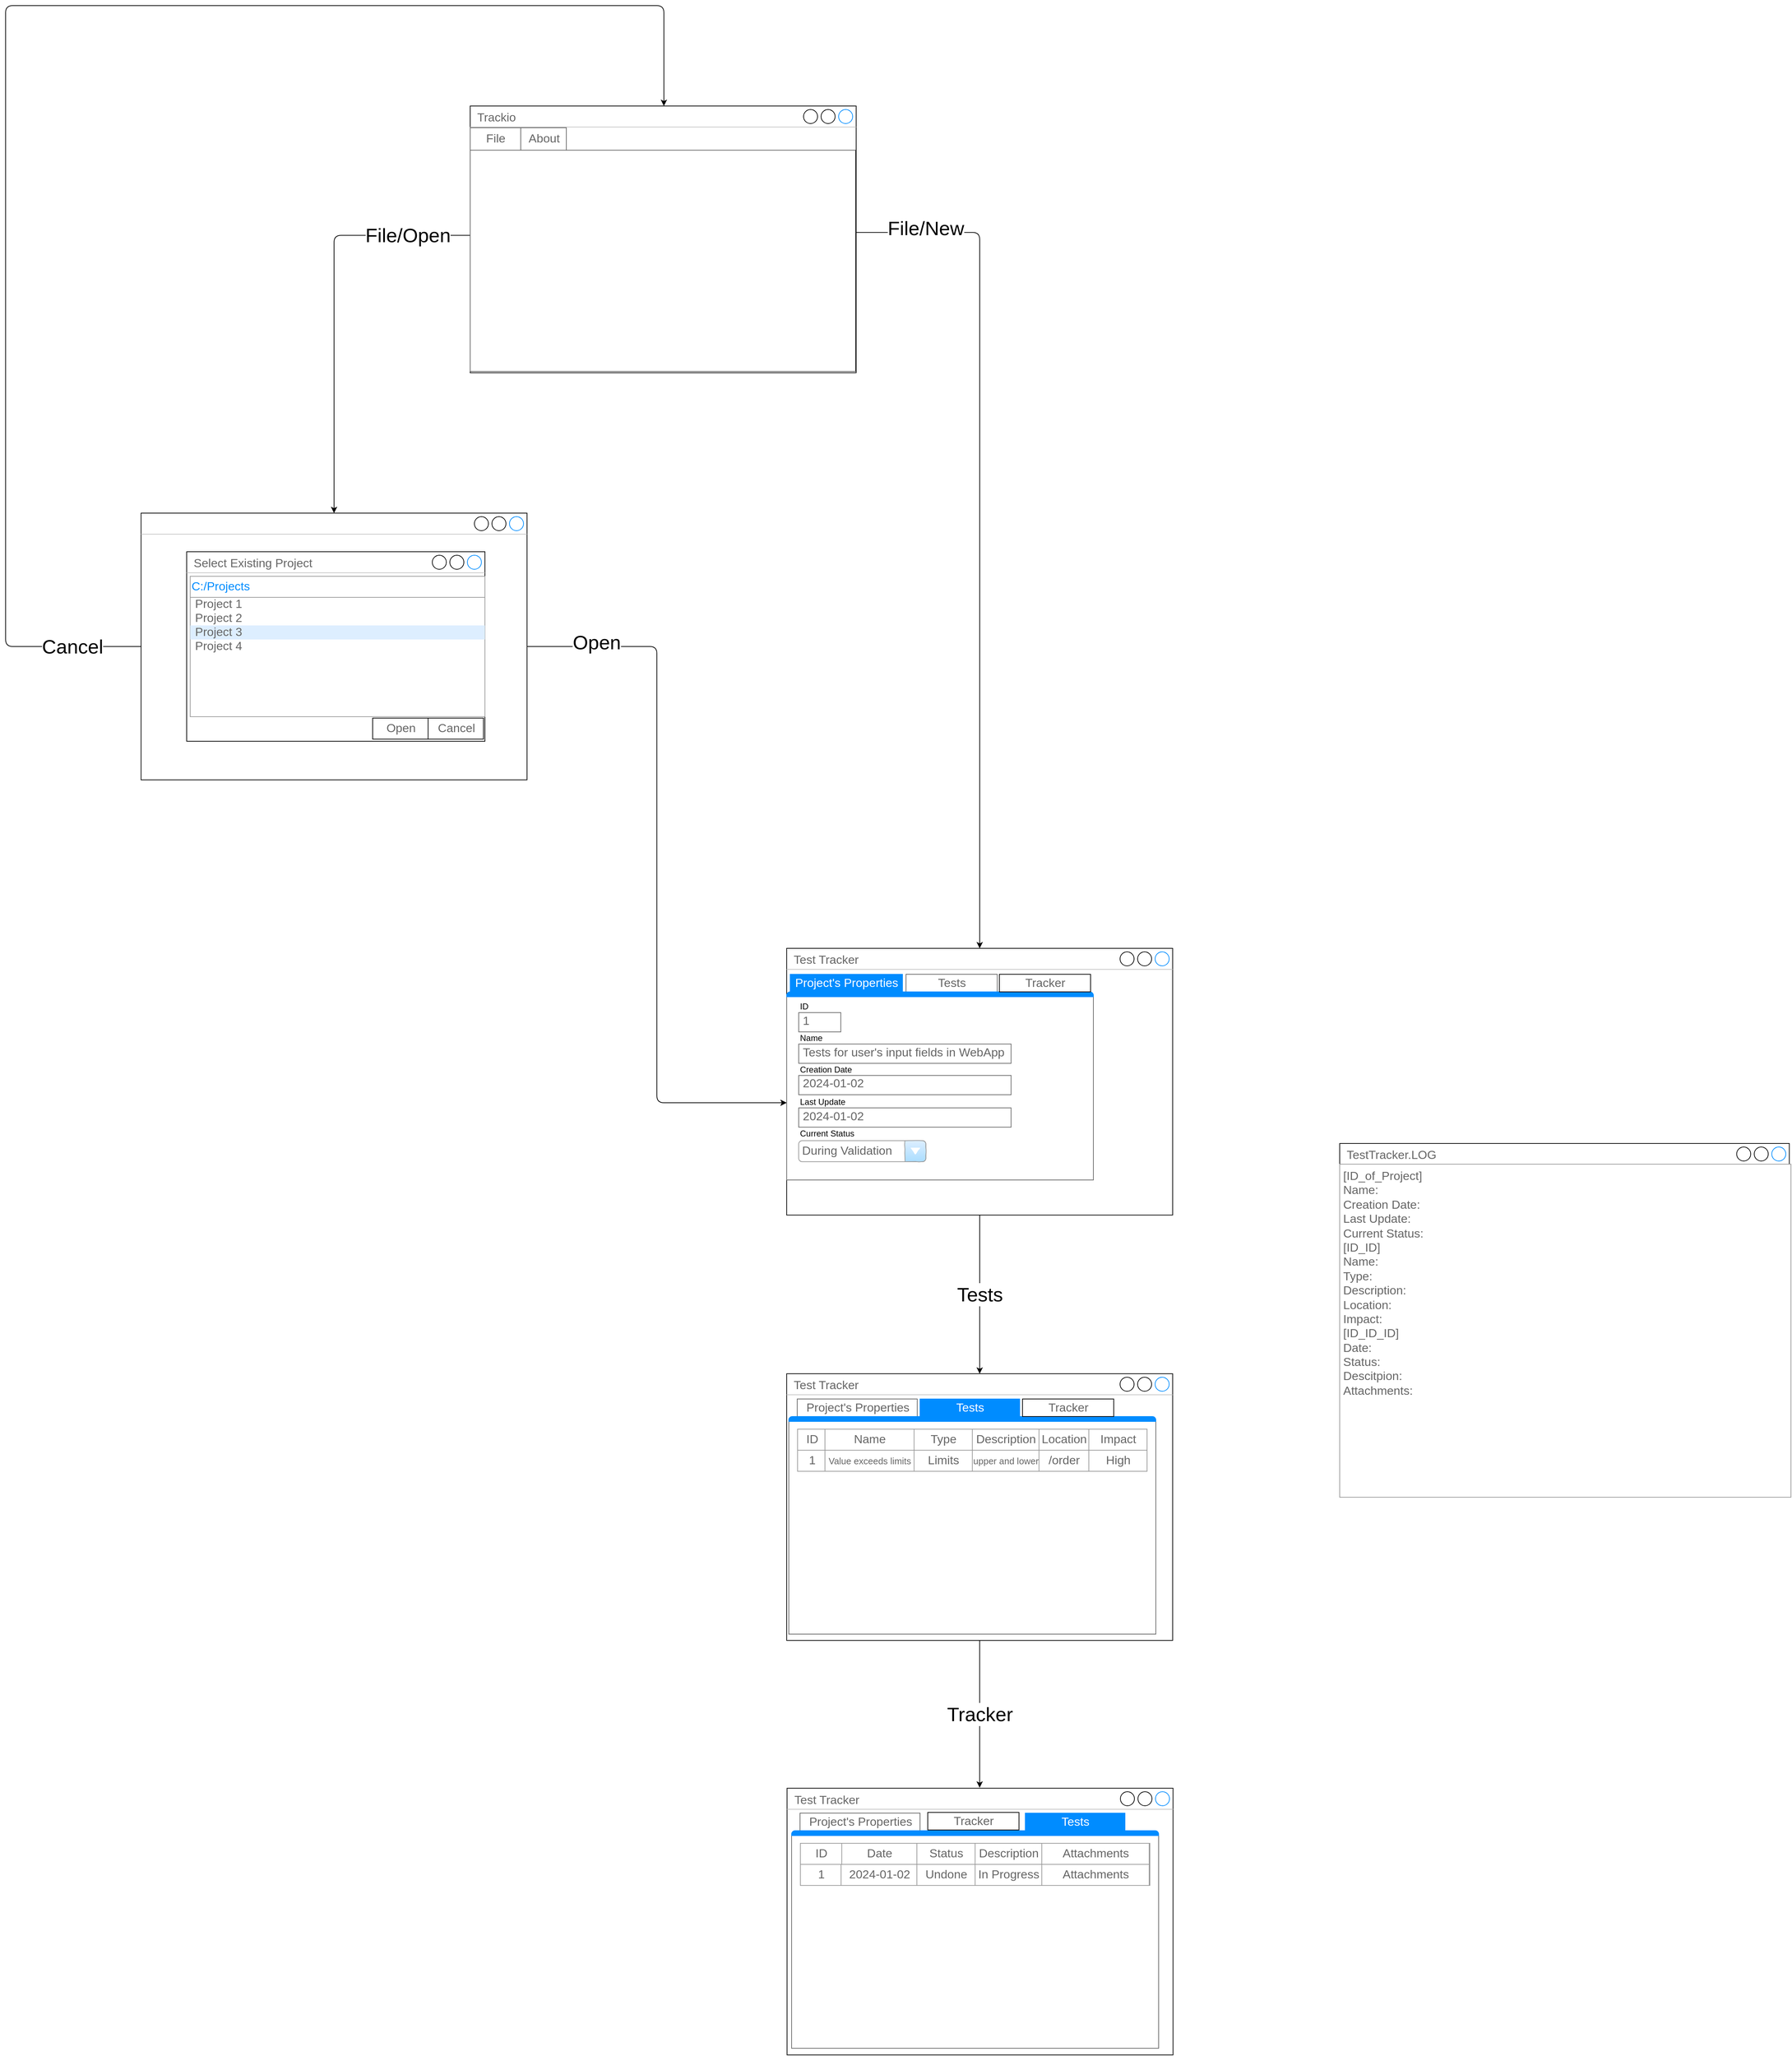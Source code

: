 <mxfile>
    <diagram id="zOqiCu7cSZdN4TXjWoG8" name="Page-1">
        <mxGraphModel dx="3502" dy="2131" grid="0" gridSize="10" guides="1" tooltips="1" connect="1" arrows="1" fold="1" page="0" pageScale="1" pageWidth="850" pageHeight="1100" math="0" shadow="0">
            <root>
                <mxCell id="0"/>
                <mxCell id="1" parent="0"/>
                <mxCell id="122" style="edgeStyle=orthogonalEdgeStyle;shape=connector;rounded=1;html=1;labelBackgroundColor=default;strokeColor=default;fontFamily=Helvetica;fontSize=11;fontColor=default;endArrow=classic;" parent="1" source="11" target="2" edge="1">
                    <mxGeometry relative="1" as="geometry">
                        <Array as="points">
                            <mxPoint x="-533" y="900"/>
                            <mxPoint x="-533" y="-13"/>
                            <mxPoint x="405" y="-13"/>
                        </Array>
                    </mxGeometry>
                </mxCell>
                <mxCell id="123" value="&lt;font style=&quot;font-size: 28px;&quot;&gt;Cancel&lt;/font&gt;" style="edgeLabel;html=1;align=center;verticalAlign=middle;resizable=0;points=[];fontSize=11;fontFamily=Helvetica;fontColor=default;" parent="122" vertex="1" connectable="0">
                    <mxGeometry x="-0.932" y="-1" relative="1" as="geometry">
                        <mxPoint x="-24" y="1" as="offset"/>
                    </mxGeometry>
                </mxCell>
                <mxCell id="2" value="Trackio" style="strokeWidth=1;shadow=0;dashed=0;align=center;html=1;shape=mxgraph.mockup.containers.window;align=left;verticalAlign=top;spacingLeft=8;strokeColor2=#008cff;strokeColor3=#c4c4c4;fontColor=#666666;mainText=;fontSize=17;labelBackgroundColor=none;" parent="1" vertex="1">
                    <mxGeometry x="129" y="130" width="550" height="380" as="geometry"/>
                </mxCell>
                <mxCell id="20" style="edgeStyle=orthogonalEdgeStyle;html=1;exitX=0.001;exitY=0.485;exitDx=0;exitDy=0;exitPerimeter=0;" parent="1" source="2" target="11" edge="1">
                    <mxGeometry relative="1" as="geometry"/>
                </mxCell>
                <mxCell id="23" value="File/Open" style="edgeLabel;html=1;align=center;verticalAlign=middle;resizable=0;points=[];fontSize=28;" parent="20" vertex="1" connectable="0">
                    <mxGeometry x="-0.769" y="4" relative="1" as="geometry">
                        <mxPoint x="-22" y="-5" as="offset"/>
                    </mxGeometry>
                </mxCell>
                <mxCell id="25" style="edgeStyle=orthogonalEdgeStyle;html=1;entryX=0;entryY=0.579;entryDx=0;entryDy=0;entryPerimeter=0;" parent="1" source="11" target="12" edge="1">
                    <mxGeometry relative="1" as="geometry"/>
                </mxCell>
                <mxCell id="117" value="Open" style="edgeLabel;html=1;align=center;verticalAlign=middle;resizable=0;points=[];fontSize=28;" parent="25" vertex="1" connectable="0">
                    <mxGeometry x="-0.717" y="-3" relative="1" as="geometry">
                        <mxPoint x="-46" y="-9" as="offset"/>
                    </mxGeometry>
                </mxCell>
                <mxCell id="11" value="" style="strokeWidth=1;shadow=0;dashed=0;align=center;html=1;shape=mxgraph.mockup.containers.window;align=left;verticalAlign=top;spacingLeft=8;strokeColor2=#008cff;strokeColor3=#c4c4c4;fontColor=#666666;mainText=;fontSize=17;labelBackgroundColor=none;" parent="1" vertex="1">
                    <mxGeometry x="-340" y="710" width="550" height="380" as="geometry"/>
                </mxCell>
                <mxCell id="22" style="edgeStyle=orthogonalEdgeStyle;html=1;exitX=1;exitY=0.474;exitDx=0;exitDy=0;exitPerimeter=0;" parent="1" source="2" target="12" edge="1">
                    <mxGeometry relative="1" as="geometry"/>
                </mxCell>
                <mxCell id="24" value="File/New" style="edgeLabel;html=1;align=center;verticalAlign=middle;resizable=0;points=[];fontSize=28;" parent="22" vertex="1" connectable="0">
                    <mxGeometry x="-0.623" y="4" relative="1" as="geometry">
                        <mxPoint x="-81" y="-56" as="offset"/>
                    </mxGeometry>
                </mxCell>
                <mxCell id="87" value="&lt;font style=&quot;font-size: 28px;&quot;&gt;Tests&lt;/font&gt;" style="edgeStyle=none;html=1;" parent="1" source="12" target="88" edge="1">
                    <mxGeometry relative="1" as="geometry">
                        <mxPoint x="855" y="1920" as="targetPoint"/>
                    </mxGeometry>
                </mxCell>
                <mxCell id="12" value="Test Tracker" style="strokeWidth=1;shadow=0;dashed=0;align=center;html=1;shape=mxgraph.mockup.containers.window;align=left;verticalAlign=top;spacingLeft=8;strokeColor2=#008cff;strokeColor3=#c4c4c4;fontColor=#666666;mainText=;fontSize=17;labelBackgroundColor=none;" parent="1" vertex="1">
                    <mxGeometry x="580" y="1330" width="550" height="380" as="geometry"/>
                </mxCell>
                <mxCell id="26" value="Select Existing Project" style="strokeWidth=1;shadow=0;dashed=0;align=center;html=1;shape=mxgraph.mockup.containers.window;align=left;verticalAlign=top;spacingLeft=8;strokeColor2=#008cff;strokeColor3=#c4c4c4;fontColor=#666666;mainText=;fontSize=17;labelBackgroundColor=none;strokeColor=default;fillColor=default;" parent="1" vertex="1">
                    <mxGeometry x="-275" y="765" width="425" height="270" as="geometry"/>
                </mxCell>
                <mxCell id="34" value="" style="strokeWidth=1;shadow=0;dashed=0;align=center;html=1;shape=mxgraph.mockup.forms.rrect;rSize=0;strokeColor=#999999;fillColor=#ffffff;" parent="1" vertex="1">
                    <mxGeometry x="-270" y="800" width="420" height="200" as="geometry"/>
                </mxCell>
                <mxCell id="35" value="C:/Projects" style="strokeWidth=1;shadow=0;dashed=0;align=left;html=1;shape=mxgraph.mockup.forms.rrect;rSize=0;strokeColor=#999999;fontColor=#008cff;fontSize=17;fillColor=#ffffff;resizeWidth=1;" parent="34" vertex="1">
                    <mxGeometry width="420" height="30" relative="1" as="geometry"/>
                </mxCell>
                <mxCell id="36" value="Project 1" style="strokeWidth=1;shadow=0;dashed=0;align=center;html=1;shape=mxgraph.mockup.forms.anchor;fontSize=17;fontColor=#666666;align=left;spacingLeft=5;resizeWidth=1;strokeColor=default;fillColor=default;" parent="34" vertex="1">
                    <mxGeometry width="420" height="20" relative="1" as="geometry">
                        <mxPoint y="30" as="offset"/>
                    </mxGeometry>
                </mxCell>
                <mxCell id="37" value="Project 2" style="strokeWidth=1;shadow=0;dashed=0;align=center;html=1;shape=mxgraph.mockup.forms.anchor;fontSize=17;fontColor=#666666;align=left;spacingLeft=5;resizeWidth=1;strokeColor=default;fillColor=default;" parent="34" vertex="1">
                    <mxGeometry width="420" height="20" relative="1" as="geometry">
                        <mxPoint y="50" as="offset"/>
                    </mxGeometry>
                </mxCell>
                <mxCell id="38" value="Project 3" style="strokeWidth=1;shadow=0;dashed=0;align=center;html=1;shape=mxgraph.mockup.forms.rrect;rSize=0;fontSize=17;fontColor=#666666;align=left;spacingLeft=5;fillColor=#ddeeff;strokeColor=none;resizeWidth=1;" parent="34" vertex="1">
                    <mxGeometry width="420" height="20" relative="1" as="geometry">
                        <mxPoint y="70" as="offset"/>
                    </mxGeometry>
                </mxCell>
                <mxCell id="39" value="Project 4" style="strokeWidth=1;shadow=0;dashed=0;align=center;html=1;shape=mxgraph.mockup.forms.anchor;fontSize=17;fontColor=#666666;align=left;spacingLeft=5;resizeWidth=1;strokeColor=default;fillColor=default;" parent="34" vertex="1">
                    <mxGeometry width="420" height="20" relative="1" as="geometry">
                        <mxPoint y="90" as="offset"/>
                    </mxGeometry>
                </mxCell>
                <mxCell id="42" value="" style="group;strokeColor=default;" parent="34" vertex="1" connectable="0">
                    <mxGeometry x="260" y="202" width="158" height="30" as="geometry"/>
                </mxCell>
                <mxCell id="43" value="Open" style="strokeColor=inherit;fillColor=inherit;gradientColor=inherit;strokeWidth=1;shadow=0;dashed=0;align=center;html=1;shape=mxgraph.mockup.forms.rrect;rSize=0;fontSize=17;fontColor=#666666;" parent="42" vertex="1">
                    <mxGeometry width="79" height="30" as="geometry"/>
                </mxCell>
                <mxCell id="44" value="Cancel" style="strokeColor=inherit;fillColor=inherit;gradientColor=inherit;strokeWidth=1;shadow=0;dashed=0;align=center;html=1;shape=mxgraph.mockup.forms.rrect;rSize=0;fontSize=17;fontColor=#666666;" parent="42" vertex="1">
                    <mxGeometry x="79" width="79" height="30" as="geometry"/>
                </mxCell>
                <mxCell id="52" value="" style="strokeWidth=1;shadow=0;dashed=0;align=center;html=1;shape=mxgraph.mockup.containers.marginRect2;rectMarginTop=32;strokeColor=#666666;gradientColor=none;noLabel=0;portConstraintRotation=0;metaEdit=0;comic=1;" parent="1" vertex="1">
                    <mxGeometry x="580" y="1367" width="437" height="293" as="geometry"/>
                </mxCell>
                <mxCell id="54" value="Project's Properties" style="strokeWidth=1;shadow=0;dashed=0;align=center;html=1;shape=mxgraph.mockup.containers.rrect;rSize=0;fontSize=17;fontColor=#ffffff;strokeColor=#008cff;fillColor=#008cff;" parent="52" vertex="1">
                    <mxGeometry width="160" height="25" relative="1" as="geometry">
                        <mxPoint x="5" as="offset"/>
                    </mxGeometry>
                </mxCell>
                <mxCell id="55" value="Tests" style="strokeColor=inherit;fillColor=inherit;gradientColor=inherit;strokeWidth=1;shadow=0;dashed=0;align=center;html=1;shape=mxgraph.mockup.containers.rrect;rSize=0;fontSize=17;fontColor=#666666;gradientColor=none;" parent="52" vertex="1">
                    <mxGeometry width="130" height="25" relative="1" as="geometry">
                        <mxPoint x="170" as="offset"/>
                    </mxGeometry>
                </mxCell>
                <mxCell id="56" value="" style="strokeWidth=1;shadow=0;dashed=0;align=center;html=1;shape=mxgraph.mockup.containers.topButton;rSize=5;strokeColor=#008cff;fillColor=#008cff;gradientColor=none;resizeWidth=1;movable=0;deletable=1;" parent="52" vertex="1">
                    <mxGeometry width="437" height="7" relative="1" as="geometry">
                        <mxPoint y="25" as="offset"/>
                    </mxGeometry>
                </mxCell>
                <mxCell id="71" value="" style="group" parent="52" vertex="1" connectable="0">
                    <mxGeometry x="17.137" y="37.268" width="128.529" height="44.772" as="geometry"/>
                </mxCell>
                <mxCell id="69" value="1" style="strokeWidth=1;shadow=0;dashed=0;align=center;html=1;shape=mxgraph.mockup.text.textBox;fontColor=#666666;align=left;fontSize=17;spacingLeft=4;spacingTop=-3;strokeColor=#666666;mainText=;comic=1;sketch=0;fillColor=default;" parent="71" vertex="1">
                    <mxGeometry x="0.002" y="17.302" width="59.976" height="27.47" as="geometry"/>
                </mxCell>
                <mxCell id="70" value="ID" style="text;spacingTop=-5;whiteSpace=wrap;html=1;align=left;fontSize=12;fontFamily=Helvetica;fillColor=none;strokeColor=none;comic=1;sketch=0;" parent="71" vertex="1">
                    <mxGeometry width="128.529" height="14.306" as="geometry"/>
                </mxCell>
                <mxCell id="75" value="" style="group" parent="52" vertex="1" connectable="0">
                    <mxGeometry x="17.137" y="82.038" width="302.619" height="44.772" as="geometry"/>
                </mxCell>
                <mxCell id="73" value="Tests for user's input fields in WebApp" style="strokeWidth=1;shadow=0;dashed=0;align=center;html=1;shape=mxgraph.mockup.text.textBox;fontColor=#666666;align=left;fontSize=17;spacingLeft=4;spacingTop=-3;strokeColor=#666666;mainText=;comic=1;sketch=0;fillColor=default;" parent="75" vertex="1">
                    <mxGeometry x="0.002" y="17.302" width="302.617" height="27.47" as="geometry"/>
                </mxCell>
                <mxCell id="74" value="Name" style="text;spacingTop=-5;whiteSpace=wrap;html=1;align=left;fontSize=12;fontFamily=Helvetica;fillColor=none;strokeColor=none;comic=1;sketch=0;" parent="75" vertex="1">
                    <mxGeometry width="128.529" height="14.306" as="geometry"/>
                </mxCell>
                <mxCell id="76" value="" style="group" parent="52" vertex="1" connectable="0">
                    <mxGeometry x="17.137" y="126.808" width="302.619" height="44.772" as="geometry"/>
                </mxCell>
                <mxCell id="77" value="2024-01-02" style="strokeWidth=1;shadow=0;dashed=0;align=center;html=1;shape=mxgraph.mockup.text.textBox;fontColor=#666666;align=left;fontSize=17;spacingLeft=4;spacingTop=-3;strokeColor=#666666;mainText=;comic=1;sketch=0;fillColor=default;" parent="76" vertex="1">
                    <mxGeometry x="0.002" y="17.302" width="302.617" height="27.47" as="geometry"/>
                </mxCell>
                <mxCell id="78" value="Creation Date" style="text;spacingTop=-5;whiteSpace=wrap;html=1;align=left;fontSize=12;fontFamily=Helvetica;fillColor=none;strokeColor=none;comic=1;sketch=0;" parent="76" vertex="1">
                    <mxGeometry width="128.529" height="14.306" as="geometry"/>
                </mxCell>
                <mxCell id="79" value="" style="group" parent="52" vertex="1" connectable="0">
                    <mxGeometry x="17.137" y="172.998" width="302.619" height="44.772" as="geometry"/>
                </mxCell>
                <mxCell id="80" value="2024-01-02" style="strokeWidth=1;shadow=0;dashed=0;align=center;html=1;shape=mxgraph.mockup.text.textBox;fontColor=#666666;align=left;fontSize=17;spacingLeft=4;spacingTop=-3;strokeColor=#666666;mainText=;comic=1;sketch=0;fillColor=default;" parent="79" vertex="1">
                    <mxGeometry x="0.002" y="17.302" width="302.617" height="27.47" as="geometry"/>
                </mxCell>
                <mxCell id="81" value="Last Update" style="text;spacingTop=-5;whiteSpace=wrap;html=1;align=left;fontSize=12;fontFamily=Helvetica;fillColor=none;strokeColor=none;comic=1;sketch=0;" parent="79" vertex="1">
                    <mxGeometry width="128.529" height="14.306" as="geometry"/>
                </mxCell>
                <mxCell id="82" value="" style="group" parent="52" vertex="1" connectable="0">
                    <mxGeometry x="17.137" y="217.768" width="302.619" height="45.232" as="geometry"/>
                </mxCell>
                <mxCell id="84" value="Current Status" style="text;spacingTop=-5;whiteSpace=wrap;html=1;align=left;fontSize=12;fontFamily=Helvetica;fillColor=none;strokeColor=none;comic=1;sketch=0;" parent="82" vertex="1">
                    <mxGeometry width="128.529" height="14.306" as="geometry"/>
                </mxCell>
                <mxCell id="85" value="During Validation" style="strokeWidth=1;shadow=0;dashed=0;align=center;html=1;shape=mxgraph.mockup.forms.comboBox;strokeColor=#999999;fillColor=#ddeeff;align=left;fillColor2=#aaddff;mainText=;fontColor=#666666;fontSize=17;spacingLeft=3;comic=1;sketch=0;" parent="82" vertex="1">
                    <mxGeometry x="-0.085" y="19.23" width="181.28" height="30" as="geometry"/>
                </mxCell>
                <mxCell id="139" value="Tracker" style="edgeStyle=orthogonalEdgeStyle;shape=connector;rounded=1;html=1;entryX=0.499;entryY=-0.002;entryDx=0;entryDy=0;entryPerimeter=0;labelBackgroundColor=default;strokeColor=default;fontFamily=Helvetica;fontSize=28;fontColor=default;endArrow=classic;" parent="1" source="88" target="124" edge="1">
                    <mxGeometry relative="1" as="geometry"/>
                </mxCell>
                <mxCell id="88" value="Test Tracker" style="strokeWidth=1;shadow=0;dashed=0;align=center;html=1;shape=mxgraph.mockup.containers.window;align=left;verticalAlign=top;spacingLeft=8;strokeColor2=#008cff;strokeColor3=#c4c4c4;fontColor=#666666;mainText=;fontSize=17;labelBackgroundColor=none;" parent="1" vertex="1">
                    <mxGeometry x="580" y="1936" width="550" height="380" as="geometry"/>
                </mxCell>
                <mxCell id="89" value="" style="strokeWidth=1;shadow=0;dashed=0;align=center;html=1;shape=mxgraph.mockup.containers.marginRect2;rectMarginTop=32;strokeColor=#666666;gradientColor=none;noLabel=0;portConstraintRotation=0;metaEdit=0;comic=1;" parent="1" vertex="1">
                    <mxGeometry x="583" y="1972" width="523" height="335" as="geometry"/>
                </mxCell>
                <mxCell id="90" value="Tests" style="strokeWidth=1;shadow=0;dashed=0;align=center;html=1;shape=mxgraph.mockup.containers.rrect;rSize=0;fontSize=17;fontColor=#ffffff;strokeColor=#008cff;fillColor=#008cff;" parent="89" vertex="1">
                    <mxGeometry width="142" height="25" relative="1" as="geometry">
                        <mxPoint x="187" as="offset"/>
                    </mxGeometry>
                </mxCell>
                <mxCell id="91" value="Project's Properties" style="strokeColor=inherit;fillColor=inherit;gradientColor=inherit;strokeWidth=1;shadow=0;dashed=0;align=center;html=1;shape=mxgraph.mockup.containers.rrect;rSize=0;fontSize=17;fontColor=#666666;gradientColor=none;" parent="89" vertex="1">
                    <mxGeometry width="171" height="25" relative="1" as="geometry">
                        <mxPoint x="12" as="offset"/>
                    </mxGeometry>
                </mxCell>
                <mxCell id="92" value="" style="strokeWidth=1;shadow=0;dashed=0;align=center;html=1;shape=mxgraph.mockup.containers.topButton;rSize=5;strokeColor=#008cff;fillColor=#008cff;gradientColor=none;resizeWidth=1;movable=0;deletable=1;" parent="89" vertex="1">
                    <mxGeometry width="523" height="7" relative="1" as="geometry">
                        <mxPoint y="25" as="offset"/>
                    </mxGeometry>
                </mxCell>
                <mxCell id="108" value="" style="strokeWidth=1;shadow=0;dashed=0;align=center;html=1;shape=mxgraph.mockup.forms.rrect;rSize=0;strokeColor=#999999;" parent="89" vertex="1">
                    <mxGeometry x="12.5" y="43" width="498" height="30" as="geometry"/>
                </mxCell>
                <mxCell id="109" value="ID" style="strokeColor=inherit;fillColor=inherit;gradientColor=inherit;strokeWidth=1;shadow=0;dashed=0;align=center;html=1;shape=mxgraph.mockup.forms.rrect;rSize=0;fontSize=17;fontColor=#666666;" parent="108" vertex="1">
                    <mxGeometry width="41" height="30" as="geometry"/>
                </mxCell>
                <mxCell id="110" value="Name" style="strokeColor=inherit;fillColor=inherit;gradientColor=inherit;strokeWidth=1;shadow=0;dashed=0;align=center;html=1;shape=mxgraph.mockup.forms.rrect;rSize=0;fontSize=17;fontColor=#666666;" parent="108" vertex="1">
                    <mxGeometry x="39" width="127" height="30" as="geometry"/>
                </mxCell>
                <mxCell id="111" value="Type" style="strokeColor=inherit;fillColor=inherit;gradientColor=inherit;strokeWidth=1;shadow=0;dashed=0;align=center;html=1;shape=mxgraph.mockup.forms.rrect;rSize=0;fontSize=17;fontColor=#666666;" parent="108" vertex="1">
                    <mxGeometry x="166" width="83" height="30" as="geometry"/>
                </mxCell>
                <mxCell id="112" value="Description" style="strokeColor=inherit;fillColor=inherit;gradientColor=inherit;strokeWidth=1;shadow=0;dashed=0;align=center;html=1;shape=mxgraph.mockup.forms.rrect;rSize=0;fontSize=17;fontColor=#666666;" parent="108" vertex="1">
                    <mxGeometry x="249" width="95" height="30" as="geometry"/>
                </mxCell>
                <mxCell id="113" value="Location" style="strokeColor=inherit;fillColor=inherit;gradientColor=inherit;strokeWidth=1;shadow=0;dashed=0;align=center;html=1;shape=mxgraph.mockup.forms.rrect;rSize=0;fontSize=17;fontColor=#666666;" parent="108" vertex="1">
                    <mxGeometry x="344" width="71" height="30" as="geometry"/>
                </mxCell>
                <mxCell id="114" value="Impact" style="strokeColor=inherit;fillColor=inherit;gradientColor=inherit;strokeWidth=1;shadow=0;dashed=0;align=center;html=1;shape=mxgraph.mockup.forms.rrect;rSize=0;fontSize=17;fontColor=#666666;" parent="108" vertex="1">
                    <mxGeometry x="415" width="83" height="30" as="geometry"/>
                </mxCell>
                <mxCell id="115" value="Tracker" style="strokeColor=inherit;fillColor=inherit;gradientColor=inherit;strokeWidth=1;shadow=0;dashed=0;align=center;html=1;shape=mxgraph.mockup.containers.rrect;rSize=0;fontSize=17;fontColor=#666666;gradientColor=none;" parent="1" vertex="1">
                    <mxGeometry x="883" y="1367" width="130" height="25" as="geometry"/>
                </mxCell>
                <mxCell id="116" value="Tracker" style="strokeColor=inherit;fillColor=inherit;gradientColor=inherit;strokeWidth=1;shadow=0;dashed=0;align=center;html=1;shape=mxgraph.mockup.containers.rrect;rSize=0;fontSize=17;fontColor=#666666;gradientColor=none;" parent="1" vertex="1">
                    <mxGeometry x="916" y="1972" width="130" height="25" as="geometry"/>
                </mxCell>
                <mxCell id="124" value="Test Tracker" style="strokeWidth=1;shadow=0;dashed=0;align=center;html=1;shape=mxgraph.mockup.containers.window;align=left;verticalAlign=top;spacingLeft=8;strokeColor2=#008cff;strokeColor3=#c4c4c4;fontColor=#666666;mainText=;fontSize=17;labelBackgroundColor=none;" parent="1" vertex="1">
                    <mxGeometry x="580.5" y="2526.5" width="550" height="380" as="geometry"/>
                </mxCell>
                <mxCell id="125" value="" style="strokeWidth=1;shadow=0;dashed=0;align=center;html=1;shape=mxgraph.mockup.containers.marginRect2;rectMarginTop=32;strokeColor=#666666;gradientColor=none;noLabel=0;portConstraintRotation=0;metaEdit=0;comic=1;" parent="1" vertex="1">
                    <mxGeometry x="587" y="2562" width="523" height="335" as="geometry"/>
                </mxCell>
                <mxCell id="126" value="Tests" style="strokeWidth=1;shadow=0;dashed=0;align=center;html=1;shape=mxgraph.mockup.containers.rrect;rSize=0;fontSize=17;fontColor=#ffffff;strokeColor=#008cff;fillColor=#008cff;" parent="125" vertex="1">
                    <mxGeometry width="142" height="25" relative="1" as="geometry">
                        <mxPoint x="333" as="offset"/>
                    </mxGeometry>
                </mxCell>
                <mxCell id="127" value="Project's Properties" style="strokeColor=inherit;fillColor=inherit;gradientColor=inherit;strokeWidth=1;shadow=0;dashed=0;align=center;html=1;shape=mxgraph.mockup.containers.rrect;rSize=0;fontSize=17;fontColor=#666666;gradientColor=none;" parent="125" vertex="1">
                    <mxGeometry width="171" height="25" relative="1" as="geometry">
                        <mxPoint x="12" as="offset"/>
                    </mxGeometry>
                </mxCell>
                <mxCell id="128" value="" style="strokeWidth=1;shadow=0;dashed=0;align=center;html=1;shape=mxgraph.mockup.containers.topButton;rSize=5;strokeColor=#008cff;fillColor=#008cff;gradientColor=none;resizeWidth=1;movable=0;deletable=1;" parent="125" vertex="1">
                    <mxGeometry width="523" height="7" relative="1" as="geometry">
                        <mxPoint y="25" as="offset"/>
                    </mxGeometry>
                </mxCell>
                <mxCell id="129" value="" style="strokeWidth=1;shadow=0;dashed=0;align=center;html=1;shape=mxgraph.mockup.forms.rrect;rSize=0;strokeColor=#999999;" parent="125" vertex="1">
                    <mxGeometry x="12.5" y="43" width="498" height="30" as="geometry"/>
                </mxCell>
                <mxCell id="130" value="ID" style="strokeColor=inherit;fillColor=inherit;gradientColor=inherit;strokeWidth=1;shadow=0;dashed=0;align=center;html=1;shape=mxgraph.mockup.forms.rrect;rSize=0;fontSize=17;fontColor=#666666;" parent="129" vertex="1">
                    <mxGeometry width="59" height="30" as="geometry"/>
                </mxCell>
                <mxCell id="131" value="Date" style="strokeColor=inherit;fillColor=inherit;gradientColor=inherit;strokeWidth=1;shadow=0;dashed=0;align=center;html=1;shape=mxgraph.mockup.forms.rrect;rSize=0;fontSize=17;fontColor=#666666;" parent="129" vertex="1">
                    <mxGeometry x="59" width="107" height="30" as="geometry"/>
                </mxCell>
                <mxCell id="132" value="Status" style="strokeColor=inherit;fillColor=inherit;gradientColor=inherit;strokeWidth=1;shadow=0;dashed=0;align=center;html=1;shape=mxgraph.mockup.forms.rrect;rSize=0;fontSize=17;fontColor=#666666;" parent="129" vertex="1">
                    <mxGeometry x="166" width="83" height="30" as="geometry"/>
                </mxCell>
                <mxCell id="133" value="Description" style="strokeColor=inherit;fillColor=inherit;gradientColor=inherit;strokeWidth=1;shadow=0;dashed=0;align=center;html=1;shape=mxgraph.mockup.forms.rrect;rSize=0;fontSize=17;fontColor=#666666;" parent="129" vertex="1">
                    <mxGeometry x="249" width="95" height="30" as="geometry"/>
                </mxCell>
                <mxCell id="134" value="Attachments" style="strokeColor=inherit;fillColor=inherit;gradientColor=inherit;strokeWidth=1;shadow=0;dashed=0;align=center;html=1;shape=mxgraph.mockup.forms.rrect;rSize=0;fontSize=17;fontColor=#666666;" parent="129" vertex="1">
                    <mxGeometry x="344" width="153" height="30" as="geometry"/>
                </mxCell>
                <mxCell id="136" value="Tracker" style="strokeColor=inherit;fillColor=inherit;gradientColor=inherit;strokeWidth=1;shadow=0;dashed=0;align=center;html=1;shape=mxgraph.mockup.containers.rrect;rSize=0;fontSize=17;fontColor=#666666;gradientColor=none;" parent="1" vertex="1">
                    <mxGeometry x="781" y="2561" width="130" height="25" as="geometry"/>
                </mxCell>
                <mxCell id="140" value="" style="strokeWidth=1;shadow=0;dashed=0;align=center;html=1;shape=mxgraph.mockup.forms.rrect;rSize=0;strokeColor=#999999;" parent="1" vertex="1">
                    <mxGeometry x="595.5" y="2045" width="498" height="30" as="geometry"/>
                </mxCell>
                <mxCell id="141" value="1" style="strokeColor=inherit;fillColor=inherit;gradientColor=inherit;strokeWidth=1;shadow=0;dashed=0;align=center;html=1;shape=mxgraph.mockup.forms.rrect;rSize=0;fontSize=17;fontColor=#666666;" parent="140" vertex="1">
                    <mxGeometry width="40" height="30" as="geometry"/>
                </mxCell>
                <mxCell id="142" value="Value exceeds limits" style="strokeColor=inherit;fillColor=inherit;gradientColor=inherit;strokeWidth=1;shadow=0;dashed=0;align=center;html=1;shape=mxgraph.mockup.forms.rrect;rSize=0;fontSize=13;fontColor=#666666;" parent="140" vertex="1">
                    <mxGeometry x="39" width="127" height="30" as="geometry"/>
                </mxCell>
                <mxCell id="143" value="Limits" style="strokeColor=inherit;fillColor=inherit;gradientColor=inherit;strokeWidth=1;shadow=0;dashed=0;align=center;html=1;shape=mxgraph.mockup.forms.rrect;rSize=0;fontSize=17;fontColor=#666666;" parent="140" vertex="1">
                    <mxGeometry x="166" width="83" height="30" as="geometry"/>
                </mxCell>
                <mxCell id="144" value="upper and lower" style="strokeColor=inherit;fillColor=inherit;gradientColor=inherit;strokeWidth=1;shadow=0;dashed=0;align=center;html=1;shape=mxgraph.mockup.forms.rrect;rSize=0;fontSize=13;fontColor=#666666;" parent="140" vertex="1">
                    <mxGeometry x="249" width="95" height="30" as="geometry"/>
                </mxCell>
                <mxCell id="145" value="/order" style="strokeColor=inherit;fillColor=inherit;gradientColor=inherit;strokeWidth=1;shadow=0;dashed=0;align=center;html=1;shape=mxgraph.mockup.forms.rrect;rSize=0;fontSize=17;fontColor=#666666;" parent="140" vertex="1">
                    <mxGeometry x="344" width="71" height="30" as="geometry"/>
                </mxCell>
                <mxCell id="146" value="High" style="strokeColor=inherit;fillColor=inherit;gradientColor=inherit;strokeWidth=1;shadow=0;dashed=0;align=center;html=1;shape=mxgraph.mockup.forms.rrect;rSize=0;fontSize=17;fontColor=#666666;" parent="140" vertex="1">
                    <mxGeometry x="415" width="83" height="30" as="geometry"/>
                </mxCell>
                <mxCell id="147" value="" style="strokeWidth=1;shadow=0;dashed=0;align=center;html=1;shape=mxgraph.mockup.forms.rrect;rSize=0;strokeColor=#999999;" parent="1" vertex="1">
                    <mxGeometry x="599.5" y="2635" width="498" height="30" as="geometry"/>
                </mxCell>
                <mxCell id="148" value="1" style="strokeColor=inherit;fillColor=inherit;gradientColor=inherit;strokeWidth=1;shadow=0;dashed=0;align=center;html=1;shape=mxgraph.mockup.forms.rrect;rSize=0;fontSize=17;fontColor=#666666;" parent="147" vertex="1">
                    <mxGeometry width="58" height="30" as="geometry"/>
                </mxCell>
                <mxCell id="149" value="2024-01-02" style="strokeColor=inherit;fillColor=inherit;gradientColor=inherit;strokeWidth=1;shadow=0;dashed=0;align=center;html=1;shape=mxgraph.mockup.forms.rrect;rSize=0;fontSize=17;fontColor=#666666;" parent="147" vertex="1">
                    <mxGeometry x="58" width="108" height="30" as="geometry"/>
                </mxCell>
                <mxCell id="150" value="Undone" style="strokeColor=inherit;fillColor=inherit;gradientColor=inherit;strokeWidth=1;shadow=0;dashed=0;align=center;html=1;shape=mxgraph.mockup.forms.rrect;rSize=0;fontSize=17;fontColor=#666666;" parent="147" vertex="1">
                    <mxGeometry x="166" width="83" height="30" as="geometry"/>
                </mxCell>
                <mxCell id="151" value="In Progress" style="strokeColor=inherit;fillColor=inherit;gradientColor=inherit;strokeWidth=1;shadow=0;dashed=0;align=center;html=1;shape=mxgraph.mockup.forms.rrect;rSize=0;fontSize=17;fontColor=#666666;" parent="147" vertex="1">
                    <mxGeometry x="249" width="95" height="30" as="geometry"/>
                </mxCell>
                <mxCell id="152" value="Attachments" style="strokeColor=inherit;fillColor=inherit;gradientColor=inherit;strokeWidth=1;shadow=0;dashed=0;align=center;html=1;shape=mxgraph.mockup.forms.rrect;rSize=0;fontSize=17;fontColor=#666666;" parent="147" vertex="1">
                    <mxGeometry x="344" width="153" height="30" as="geometry"/>
                </mxCell>
                <mxCell id="162" value="" style="group" parent="1" vertex="1" connectable="0">
                    <mxGeometry x="1368" y="1608" width="643" height="504" as="geometry"/>
                </mxCell>
                <mxCell id="153" value="TestTracker.LOG" style="strokeWidth=1;shadow=0;dashed=0;align=center;html=1;shape=mxgraph.mockup.containers.window;align=left;verticalAlign=top;spacingLeft=8;strokeColor2=#008cff;strokeColor3=#c4c4c4;fontColor=#666666;mainText=;fontSize=17;labelBackgroundColor=none;" parent="162" vertex="1">
                    <mxGeometry width="640.67" height="500.366" as="geometry"/>
                </mxCell>
                <mxCell id="156" value="[ID_of_Project]&amp;nbsp;&lt;br&gt;Name:&lt;br&gt;Creation Date:&lt;br&gt;Last Update:&lt;br&gt;Current Status:&lt;br&gt;[ID_ID]&lt;br&gt;Name:&lt;br&gt;Type:&lt;br&gt;Description:&lt;br&gt;Location:&lt;br&gt;Impact:&lt;br&gt;[ID_ID_ID]&lt;br&gt;Date:&lt;br&gt;Status:&lt;br&gt;Descitpion:&lt;br&gt;Attachments:" style="strokeWidth=1;shadow=0;dashed=0;align=right;html=1;shape=mxgraph.mockup.forms.pwField;strokeColor=#999999;mainText=;align=left;fontColor=#666666;fontSize=17;spacingLeft=3;verticalAlign=top;" parent="162" vertex="1">
                    <mxGeometry y="29.5" width="643" height="474.5" as="geometry"/>
                </mxCell>
                <mxCell id="163" value="" style="strokeWidth=1;shadow=0;dashed=0;align=center;html=1;shape=mxgraph.mockup.containers.marginRect2;rectMarginTop=32;strokeColor=#666666;gradientColor=none;" vertex="1" parent="1">
                    <mxGeometry x="129" y="161" width="549" height="347" as="geometry"/>
                </mxCell>
                <mxCell id="164" value="File" style="strokeColor=inherit;fillColor=inherit;gradientColor=inherit;strokeWidth=1;shadow=0;dashed=0;align=center;html=1;shape=mxgraph.mockup.containers.rrect;rSize=0;fontSize=17;fontColor=#666666;gradientColor=none;" vertex="1" parent="163">
                    <mxGeometry width="72" height="32" relative="1" as="geometry">
                        <mxPoint as="offset"/>
                    </mxGeometry>
                </mxCell>
                <mxCell id="166" value="About" style="strokeColor=inherit;fillColor=inherit;gradientColor=inherit;strokeWidth=1;shadow=0;dashed=0;align=center;html=1;shape=mxgraph.mockup.containers.rrect;rSize=0;fontSize=17;fontColor=#666666;gradientColor=none;" vertex="1" parent="163">
                    <mxGeometry width="65" height="32" relative="1" as="geometry">
                        <mxPoint x="72" as="offset"/>
                    </mxGeometry>
                </mxCell>
            </root>
        </mxGraphModel>
    </diagram>
</mxfile>